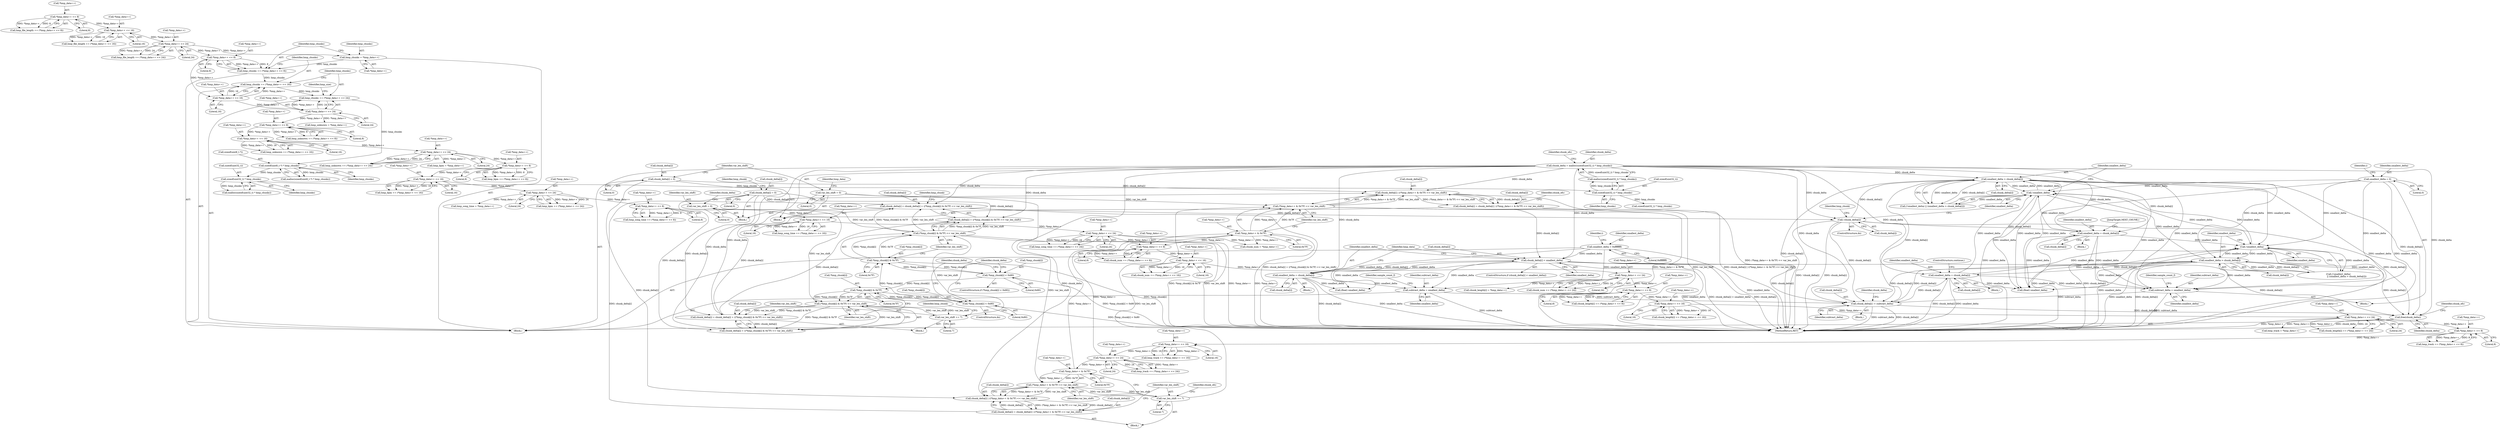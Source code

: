 digraph "0_wildmidi_660b513d99bced8783a4a5984ac2f742c74ebbdd_0@API" {
"1001215" [label="(Call,free(chunk_delta))"];
"1001103" [label="(Call,smallest_delta > chunk_delta[i])"];
"1001101" [label="(Call,!smallest_delta)"];
"1000850" [label="(Call,smallest_delta > chunk_delta[i])"];
"1000848" [label="(Call,!smallest_delta)"];
"1001109" [label="(Call,smallest_delta = chunk_delta[i])"];
"1000501" [label="(Call,chunk_delta = malloc(sizeof(uint32_t) * hmp_chunks))"];
"1000503" [label="(Call,malloc(sizeof(uint32_t) * hmp_chunks))"];
"1000504" [label="(Call,sizeof(uint32_t) * hmp_chunks)"];
"1000497" [label="(Call,sizeof(uint32_t) * hmp_chunks)"];
"1000490" [label="(Call,sizeof(uint8_t *) * hmp_chunks)"];
"1000327" [label="(Call,hmp_chunks += (*hmp_data++ << 24))"];
"1000329" [label="(Call,*hmp_data++ << 24)"];
"1000322" [label="(Call,*hmp_data++ << 16)"];
"1000315" [label="(Call,*hmp_data++ << 8)"];
"1000292" [label="(Call,*hmp_data++ << 24)"];
"1000285" [label="(Call,*hmp_data++ << 16)"];
"1000278" [label="(Call,*hmp_data++ << 8)"];
"1000320" [label="(Call,hmp_chunks += (*hmp_data++ << 16))"];
"1000313" [label="(Call,hmp_chunks += (*hmp_data++ << 8))"];
"1000308" [label="(Call,hmp_chunks = *hmp_data++)"];
"1001095" [label="(Call,!chunk_delta[i])"];
"1001075" [label="(Call,chunk_delta[i] = chunk_delta[i] + ((*hmp_chunk[i] & 0x7F) << var_len_shift))"];
"1001046" [label="(Call,chunk_delta[i] = chunk_delta[i] + ((*hmp_chunk[i] & 0x7F) << var_len_shift))"];
"1001031" [label="(Call,chunk_delta[i] = 0)"];
"1001054" [label="(Call,(*hmp_chunk[i] & 0x7F) << var_len_shift)"];
"1001055" [label="(Call,*hmp_chunk[i] & 0x7F)"];
"1001037" [label="(Call,*hmp_chunk[i] < 0x80)"];
"1001084" [label="(Call,*hmp_chunk[i] & 0x7F)"];
"1001069" [label="(Call,*hmp_chunk[i] < 0x80)"];
"1001062" [label="(Call,var_len_shift += 7)"];
"1001028" [label="(Call,var_len_shift = 0)"];
"1001083" [label="(Call,(*hmp_chunk[i] & 0x7F) << var_len_shift)"];
"1000813" [label="(Call,smallest_delta = 0)"];
"1000856" [label="(Call,smallest_delta = chunk_delta[i])"];
"1000836" [label="(Call,chunk_delta[i] -= subtract_delta)"];
"1000764" [label="(Call,subtract_delta = smallest_delta)"];
"1000731" [label="(Call,chunk_delta[i] < smallest_delta)"];
"1000711" [label="(Call,chunk_delta[i] = chunk_delta[i] | ((*hmp_data++ & 0x7F) << var_len_shift))"];
"1000715" [label="(Call,chunk_delta[i] | ((*hmp_data++ & 0x7F) << var_len_shift))"];
"1000685" [label="(Call,chunk_delta[i] = chunk_delta[i] | ((*hmp_data++ & 0x7F) << var_len_shift))"];
"1000689" [label="(Call,chunk_delta[i] | ((*hmp_data++ & 0x7F) << var_len_shift))"];
"1000669" [label="(Call,chunk_delta[i] = 0)"];
"1000693" [label="(Call,(*hmp_data++ & 0x7F) << var_len_shift)"];
"1000694" [label="(Call,*hmp_data++ & 0x7F)"];
"1000657" [label="(Call,*hmp_data++ << 24)"];
"1000650" [label="(Call,*hmp_data++ << 16)"];
"1000643" [label="(Call,*hmp_data++ << 8)"];
"1000607" [label="(Call,*hmp_data++ << 24)"];
"1000598" [label="(Call,*hmp_data++ << 16)"];
"1000589" [label="(Call,*hmp_data++ << 8)"];
"1000566" [label="(Call,*hmp_data++ << 24)"];
"1000559" [label="(Call,*hmp_data++ << 16)"];
"1000552" [label="(Call,*hmp_data++ << 8)"];
"1000449" [label="(Call,*hmp_data++ << 24)"];
"1000442" [label="(Call,*hmp_data++ << 16)"];
"1000435" [label="(Call,*hmp_data++ << 8)"];
"1000392" [label="(Call,*hmp_data++ << 24)"];
"1000385" [label="(Call,*hmp_data++ << 16)"];
"1000378" [label="(Call,*hmp_data++ << 8)"];
"1000358" [label="(Call,*hmp_data++ << 24)"];
"1000351" [label="(Call,*hmp_data++ << 16)"];
"1000344" [label="(Call,*hmp_data++ << 8)"];
"1000720" [label="(Call,*hmp_data++ & 0x7F)"];
"1000700" [label="(Call,var_len_shift += 7)"];
"1000674" [label="(Call,var_len_shift = 0)"];
"1000719" [label="(Call,(*hmp_data++ & 0x7F) << var_len_shift)"];
"1000737" [label="(Call,smallest_delta = chunk_delta[i])"];
"1000522" [label="(Call,smallest_delta = 0xffffffff)"];
"1001116" [label="(Call,subtract_delta = smallest_delta)"];
"1000643" [label="(Call,*hmp_data++ << 8)"];
"1001215" [label="(Call,free(chunk_delta))"];
"1001063" [label="(Identifier,var_len_shift)"];
"1000705" [label="(Identifier,chunk_ofs)"];
"1000764" [label="(Call,subtract_delta = smallest_delta)"];
"1000498" [label="(Call,sizeof(uint32_t))"];
"1000603" [label="(Call,chunk_length[i] += (*hmp_data++ << 24))"];
"1000585" [label="(Call,chunk_length[i] += (*hmp_data++ << 8))"];
"1000355" [label="(Literal,16)"];
"1001105" [label="(Call,chunk_delta[i])"];
"1000383" [label="(Call,hmp_bpm += (*hmp_data++ << 16))"];
"1000435" [label="(Call,*hmp_data++ << 8)"];
"1000321" [label="(Identifier,hmp_chunks)"];
"1001055" [label="(Call,*hmp_chunk[i] & 0x7F)"];
"1000500" [label="(Identifier,hmp_chunks)"];
"1000322" [label="(Call,*hmp_data++ << 16)"];
"1000314" [label="(Identifier,hmp_chunks)"];
"1001033" [label="(Identifier,chunk_delta)"];
"1000702" [label="(Literal,7)"];
"1000851" [label="(Identifier,smallest_delta)"];
"1000728" [label="(Identifier,chunk_ofs)"];
"1001062" [label="(Call,var_len_shift += 7)"];
"1001089" [label="(Literal,0x7F)"];
"1000636" [label="(Call,hmp_track = *hmp_data++)"];
"1000442" [label="(Call,*hmp_data++ << 16)"];
"1000489" [label="(Call,malloc(sizeof(uint8_t *) * hmp_chunks))"];
"1001037" [label="(Call,*hmp_chunk[i] < 0x80)"];
"1001040" [label="(Identifier,hmp_chunk)"];
"1000344" [label="(Call,*hmp_data++ << 8)"];
"1000348" [label="(Literal,8)"];
"1000283" [label="(Call,hmp_file_length += (*hmp_data++ << 16))"];
"1000491" [label="(Call,sizeof(uint8_t *))"];
"1000602" [label="(Literal,16)"];
"1000690" [label="(Call,chunk_delta[i])"];
"1000545" [label="(Call,chunk_num = *hmp_data++)"];
"1000433" [label="(Call,hmp_song_time += (*hmp_data++ << 8))"];
"1001096" [label="(Call,chunk_delta[i])"];
"1000524" [label="(Literal,0xffffffff)"];
"1001231" [label="(MethodReturn,RET)"];
"1000507" [label="(Identifier,hmp_chunks)"];
"1000278" [label="(Call,*hmp_data++ << 8)"];
"1000522" [label="(Call,smallest_delta = 0xffffffff)"];
"1000814" [label="(Identifier,smallest_delta)"];
"1000661" [label="(Literal,24)"];
"1001101" [label="(Call,!smallest_delta)"];
"1000849" [label="(Identifier,smallest_delta)"];
"1000289" [label="(Literal,16)"];
"1000641" [label="(Call,hmp_track += (*hmp_data++ << 8))"];
"1000567" [label="(Call,*hmp_data++)"];
"1001116" [label="(Call,subtract_delta = smallest_delta)"];
"1000771" [label="(Call,(float) smallest_delta)"];
"1001050" [label="(Call,chunk_delta[i] + ((*hmp_chunk[i] & 0x7F) << var_len_shift))"];
"1000768" [label="(Identifier,sample_count_f)"];
"1000337" [label="(Call,hmp_unknown = *hmp_data++)"];
"1000309" [label="(Identifier,hmp_chunks)"];
"1000730" [label="(ControlStructure,if (chunk_delta[i] < smallest_delta))"];
"1000356" [label="(Call,hmp_unknown += (*hmp_data++ << 24))"];
"1000333" [label="(Literal,24)"];
"1000743" [label="(Identifier,hmp_data)"];
"1000319" [label="(Literal,8)"];
"1000371" [label="(Call,hmp_bpm = *hmp_data++)"];
"1001095" [label="(Call,!chunk_delta[i])"];
"1000550" [label="(Call,chunk_num += (*hmp_data++ << 8))"];
"1000316" [label="(Call,*hmp_data++)"];
"1001076" [label="(Call,chunk_delta[i])"];
"1000292" [label="(Call,*hmp_data++ << 24)"];
"1000328" [label="(Identifier,hmp_chunks)"];
"1000837" [label="(Call,chunk_delta[i])"];
"1000323" [label="(Call,*hmp_data++)"];
"1000589" [label="(Call,*hmp_data++ << 8)"];
"1000505" [label="(Call,sizeof(uint32_t))"];
"1000310" [label="(Call,*hmp_data++)"];
"1000450" [label="(Call,*hmp_data++)"];
"1000329" [label="(Call,*hmp_data++ << 24)"];
"1001085" [label="(Call,*hmp_chunk[i])"];
"1000393" [label="(Call,*hmp_data++)"];
"1001056" [label="(Call,*hmp_chunk[i])"];
"1000446" [label="(Literal,16)"];
"1000501" [label="(Call,chunk_delta = malloc(sizeof(uint32_t) * hmp_chunks))"];
"1000676" [label="(Literal,0)"];
"1000560" [label="(Call,*hmp_data++)"];
"1001108" [label="(Block,)"];
"1001061" [label="(Identifier,var_len_shift)"];
"1000712" [label="(Call,chunk_delta[i])"];
"1000313" [label="(Call,hmp_chunks += (*hmp_data++ << 8))"];
"1000509" [label="(Identifier,chunk_ofs)"];
"1000766" [label="(Identifier,smallest_delta)"];
"1000335" [label="(Identifier,hmp_size)"];
"1000352" [label="(Call,*hmp_data++)"];
"1001077" [label="(Identifier,chunk_delta)"];
"1000732" [label="(Call,chunk_delta[i])"];
"1000440" [label="(Call,hmp_song_time += (*hmp_data++ << 16))"];
"1000737" [label="(Call,smallest_delta = chunk_delta[i])"];
"1000650" [label="(Call,*hmp_data++ << 16)"];
"1000358" [label="(Call,*hmp_data++ << 24)"];
"1000607" [label="(Call,*hmp_data++ << 24)"];
"1000818" [label="(Identifier,i)"];
"1001100" [label="(Call,(!smallest_delta) || (smallest_delta > chunk_delta[i]))"];
"1000490" [label="(Call,sizeof(uint8_t *) * hmp_chunks)"];
"1001032" [label="(Call,chunk_delta[i])"];
"1001048" [label="(Identifier,chunk_delta)"];
"1000644" [label="(Call,*hmp_data++)"];
"1000308" [label="(Call,hmp_chunks = *hmp_data++)"];
"1001046" [label="(Call,chunk_delta[i] = chunk_delta[i] + ((*hmp_chunk[i] & 0x7F) << var_len_shift))"];
"1000813" [label="(Call,smallest_delta = 0)"];
"1000590" [label="(Call,*hmp_data++)"];
"1000285" [label="(Call,*hmp_data++ << 16)"];
"1000836" [label="(Call,chunk_delta[i] -= subtract_delta)"];
"1001104" [label="(Identifier,smallest_delta)"];
"1000815" [label="(Literal,0)"];
"1001028" [label="(Call,var_len_shift = 0)"];
"1000724" [label="(Literal,0x7F)"];
"1001118" [label="(Identifier,smallest_delta)"];
"1001047" [label="(Call,chunk_delta[i])"];
"1000711" [label="(Call,chunk_delta[i] = chunk_delta[i] | ((*hmp_data++ & 0x7F) << var_len_shift))"];
"1000504" [label="(Call,sizeof(uint32_t) * hmp_chunks)"];
"1000611" [label="(Literal,24)"];
"1001102" [label="(Identifier,smallest_delta)"];
"1001036" [label="(ControlStructure,if (*hmp_chunk[i] < 0x80))"];
"1000376" [label="(Call,hmp_bpm += (*hmp_data++ << 8))"];
"1000106" [label="(Block,)"];
"1000392" [label="(Call,*hmp_data++ << 24)"];
"1000389" [label="(Literal,16)"];
"1000863" [label="(Block,)"];
"1001070" [label="(Call,*hmp_chunk[i])"];
"1000689" [label="(Call,chunk_delta[i] | ((*hmp_data++ & 0x7F) << var_len_shift))"];
"1000698" [label="(Literal,0x7F)"];
"1000345" [label="(Call,*hmp_data++)"];
"1000843" [label="(Identifier,chunk_delta)"];
"1001029" [label="(Identifier,var_len_shift)"];
"1000686" [label="(Call,chunk_delta[i])"];
"1000736" [label="(Block,)"];
"1000739" [label="(Call,chunk_delta[i])"];
"1000847" [label="(Call,(!smallest_delta)\n                        || (smallest_delta > chunk_delta[i]))"];
"1000658" [label="(Call,*hmp_data++)"];
"1000716" [label="(Call,chunk_delta[i])"];
"1000563" [label="(Literal,16)"];
"1000693" [label="(Call,(*hmp_data++ & 0x7F) << var_len_shift)"];
"1000493" [label="(Identifier,hmp_chunks)"];
"1000647" [label="(Literal,8)"];
"1000680" [label="(Identifier,hmp_data)"];
"1000856" [label="(Call,smallest_delta = chunk_delta[i])"];
"1000385" [label="(Call,*hmp_data++ << 16)"];
"1001079" [label="(Call,chunk_delta[i] + ((*hmp_chunk[i] & 0x7F) << var_len_shift))"];
"1001090" [label="(Identifier,var_len_shift)"];
"1001064" [label="(Literal,7)"];
"1000862" [label="(ControlStructure,do)"];
"1001031" [label="(Call,chunk_delta[i] = 0)"];
"1000657" [label="(Call,*hmp_data++ << 24)"];
"1000315" [label="(Call,*hmp_data++ << 8)"];
"1000731" [label="(Call,chunk_delta[i] < smallest_delta)"];
"1000330" [label="(Call,*hmp_data++)"];
"1000379" [label="(Call,*hmp_data++)"];
"1000566" [label="(Call,*hmp_data++ << 24)"];
"1000362" [label="(Literal,24)"];
"1000721" [label="(Call,*hmp_data++)"];
"1001038" [label="(Call,*hmp_chunk[i])"];
"1000326" [label="(Literal,16)"];
"1001123" [label="(Call,(float) smallest_delta)"];
"1001044" [label="(ControlStructure,do)"];
"1000719" [label="(Call,(*hmp_data++ & 0x7F) << var_len_shift)"];
"1000651" [label="(Call,*hmp_data++)"];
"1000453" [label="(Literal,24)"];
"1001218" [label="(Identifier,chunk_ofs)"];
"1001054" [label="(Call,(*hmp_chunk[i] & 0x7F) << var_len_shift)"];
"1001111" [label="(Call,chunk_delta[i])"];
"1000523" [label="(Identifier,smallest_delta)"];
"1000511" [label="(Call,sizeof(uint32_t) * hmp_chunks)"];
"1001103" [label="(Call,smallest_delta > chunk_delta[i])"];
"1000351" [label="(Call,*hmp_data++ << 16)"];
"1000556" [label="(Literal,8)"];
"1000695" [label="(Call,*hmp_data++)"];
"1000497" [label="(Call,sizeof(uint32_t) * hmp_chunks)"];
"1000725" [label="(Identifier,var_len_shift)"];
"1000382" [label="(Literal,8)"];
"1001042" [label="(Literal,0x80)"];
"1000608" [label="(Call,*hmp_data++)"];
"1000390" [label="(Call,hmp_bpm += (*hmp_data++ << 24))"];
"1000857" [label="(Identifier,smallest_delta)"];
"1000290" [label="(Call,hmp_file_length += (*hmp_data++ << 24))"];
"1000701" [label="(Identifier,var_len_shift)"];
"1000674" [label="(Call,var_len_shift = 0)"];
"1001114" [label="(JumpTarget,NEXT_CHUNK:)"];
"1001035" [label="(Literal,0)"];
"1000855" [label="(Block,)"];
"1000349" [label="(Call,hmp_unknown += (*hmp_data++ << 16))"];
"1001045" [label="(Block,)"];
"1000655" [label="(Call,hmp_track += (*hmp_data++ << 24))"];
"1000428" [label="(Call,hmp_song_time = *hmp_data++)"];
"1001083" [label="(Call,(*hmp_chunk[i] & 0x7F) << var_len_shift)"];
"1000276" [label="(Call,hmp_file_length += (*hmp_data++ << 8))"];
"1000850" [label="(Call,smallest_delta > chunk_delta[i])"];
"1000715" [label="(Call,chunk_delta[i] | ((*hmp_data++ & 0x7F) << var_len_shift))"];
"1000648" [label="(Call,hmp_track += (*hmp_data++ << 16))"];
"1000593" [label="(Literal,8)"];
"1000835" [label="(Block,)"];
"1000296" [label="(Literal,24)"];
"1000559" [label="(Call,*hmp_data++ << 16)"];
"1000436" [label="(Call,*hmp_data++)"];
"1000852" [label="(Call,chunk_delta[i])"];
"1000861" [label="(ControlStructure,continue;)"];
"1000685" [label="(Call,chunk_delta[i] = chunk_delta[i] | ((*hmp_data++ & 0x7F) << var_len_shift))"];
"1000598" [label="(Call,*hmp_data++ << 16)"];
"1000570" [label="(Literal,24)"];
"1000293" [label="(Call,*hmp_data++)"];
"1000327" [label="(Call,hmp_chunks += (*hmp_data++ << 24))"];
"1000553" [label="(Call,*hmp_data++)"];
"1000654" [label="(Literal,16)"];
"1000735" [label="(Identifier,smallest_delta)"];
"1000496" [label="(Call,malloc(sizeof(uint32_t) * hmp_chunks))"];
"1000527" [label="(Identifier,i)"];
"1000286" [label="(Call,*hmp_data++)"];
"1001067" [label="(Identifier,hmp_chunk)"];
"1001216" [label="(Identifier,chunk_delta)"];
"1000684" [label="(Block,)"];
"1000502" [label="(Identifier,chunk_delta)"];
"1000765" [label="(Identifier,subtract_delta)"];
"1000279" [label="(Call,*hmp_data++)"];
"1000564" [label="(Call,chunk_num += (*hmp_data++ << 24))"];
"1000386" [label="(Call,*hmp_data++)"];
"1001075" [label="(Call,chunk_delta[i] = chunk_delta[i] + ((*hmp_chunk[i] & 0x7F) << var_len_shift))"];
"1000447" [label="(Call,hmp_song_time += (*hmp_data++ << 24))"];
"1000342" [label="(Call,hmp_unknown += (*hmp_data++ << 8))"];
"1001030" [label="(Literal,0)"];
"1000557" [label="(Call,chunk_num += (*hmp_data++ << 16))"];
"1000594" [label="(Call,chunk_length[i] += (*hmp_data++ << 16))"];
"1000738" [label="(Identifier,smallest_delta)"];
"1001120" [label="(Identifier,sample_count_f)"];
"1000858" [label="(Call,chunk_delta[i])"];
"1000673" [label="(Literal,0)"];
"1000503" [label="(Call,malloc(sizeof(uint32_t) * hmp_chunks))"];
"1000599" [label="(Call,*hmp_data++)"];
"1001060" [label="(Literal,0x7F)"];
"1000670" [label="(Call,chunk_delta[i])"];
"1000840" [label="(Identifier,subtract_delta)"];
"1000848" [label="(Call,!smallest_delta)"];
"1000396" [label="(Literal,24)"];
"1001093" [label="(Identifier,hmp_chunk)"];
"1001074" [label="(Literal,0x80)"];
"1000449" [label="(Call,*hmp_data++ << 24)"];
"1001117" [label="(Identifier,subtract_delta)"];
"1000700" [label="(Call,var_len_shift += 7)"];
"1000552" [label="(Call,*hmp_data++ << 8)"];
"1000694" [label="(Call,*hmp_data++ & 0x7F)"];
"1000282" [label="(Literal,8)"];
"1001110" [label="(Identifier,smallest_delta)"];
"1000669" [label="(Call,chunk_delta[i] = 0)"];
"1000359" [label="(Call,*hmp_data++)"];
"1000439" [label="(Literal,8)"];
"1001109" [label="(Call,smallest_delta = chunk_delta[i])"];
"1000578" [label="(Call,chunk_length[i] = *hmp_data++)"];
"1000699" [label="(Identifier,var_len_shift)"];
"1000812" [label="(Block,)"];
"1000378" [label="(Call,*hmp_data++ << 8)"];
"1001069" [label="(Call,*hmp_chunk[i] < 0x80)"];
"1001084" [label="(Call,*hmp_chunk[i] & 0x7F)"];
"1000320" [label="(Call,hmp_chunks += (*hmp_data++ << 16))"];
"1000534" [label="(Block,)"];
"1000675" [label="(Identifier,var_len_shift)"];
"1000870" [label="(Identifier,hmp_chunk)"];
"1000443" [label="(Call,*hmp_data++)"];
"1000720" [label="(Call,*hmp_data++ & 0x7F)"];
"1001215" -> "1000106"  [label="AST: "];
"1001215" -> "1001216"  [label="CFG: "];
"1001216" -> "1001215"  [label="AST: "];
"1001218" -> "1001215"  [label="CFG: "];
"1001215" -> "1001231"  [label="DDG: chunk_delta"];
"1001103" -> "1001215"  [label="DDG: chunk_delta[i]"];
"1000850" -> "1001215"  [label="DDG: chunk_delta[i]"];
"1000501" -> "1001215"  [label="DDG: chunk_delta"];
"1000731" -> "1001215"  [label="DDG: chunk_delta[i]"];
"1000836" -> "1001215"  [label="DDG: chunk_delta[i]"];
"1001095" -> "1001215"  [label="DDG: chunk_delta[i]"];
"1001103" -> "1001100"  [label="AST: "];
"1001103" -> "1001105"  [label="CFG: "];
"1001104" -> "1001103"  [label="AST: "];
"1001105" -> "1001103"  [label="AST: "];
"1001100" -> "1001103"  [label="CFG: "];
"1001103" -> "1001231"  [label="DDG: chunk_delta[i]"];
"1001103" -> "1001231"  [label="DDG: smallest_delta"];
"1001103" -> "1000836"  [label="DDG: chunk_delta[i]"];
"1001103" -> "1000848"  [label="DDG: smallest_delta"];
"1001103" -> "1001101"  [label="DDG: smallest_delta"];
"1001103" -> "1001100"  [label="DDG: smallest_delta"];
"1001103" -> "1001100"  [label="DDG: chunk_delta[i]"];
"1001101" -> "1001103"  [label="DDG: smallest_delta"];
"1000501" -> "1001103"  [label="DDG: chunk_delta"];
"1001095" -> "1001103"  [label="DDG: chunk_delta[i]"];
"1001103" -> "1001109"  [label="DDG: chunk_delta[i]"];
"1001103" -> "1001116"  [label="DDG: smallest_delta"];
"1001103" -> "1001123"  [label="DDG: smallest_delta"];
"1001101" -> "1001100"  [label="AST: "];
"1001101" -> "1001102"  [label="CFG: "];
"1001102" -> "1001101"  [label="AST: "];
"1001104" -> "1001101"  [label="CFG: "];
"1001100" -> "1001101"  [label="CFG: "];
"1001101" -> "1001231"  [label="DDG: smallest_delta"];
"1001101" -> "1000848"  [label="DDG: smallest_delta"];
"1001101" -> "1001100"  [label="DDG: smallest_delta"];
"1000850" -> "1001101"  [label="DDG: smallest_delta"];
"1001109" -> "1001101"  [label="DDG: smallest_delta"];
"1000813" -> "1001101"  [label="DDG: smallest_delta"];
"1000856" -> "1001101"  [label="DDG: smallest_delta"];
"1000848" -> "1001101"  [label="DDG: smallest_delta"];
"1001101" -> "1001116"  [label="DDG: smallest_delta"];
"1001101" -> "1001123"  [label="DDG: smallest_delta"];
"1000850" -> "1000847"  [label="AST: "];
"1000850" -> "1000852"  [label="CFG: "];
"1000851" -> "1000850"  [label="AST: "];
"1000852" -> "1000850"  [label="AST: "];
"1000847" -> "1000850"  [label="CFG: "];
"1000850" -> "1001231"  [label="DDG: smallest_delta"];
"1000850" -> "1001231"  [label="DDG: chunk_delta[i]"];
"1000850" -> "1000836"  [label="DDG: chunk_delta[i]"];
"1000850" -> "1000848"  [label="DDG: smallest_delta"];
"1000850" -> "1000847"  [label="DDG: smallest_delta"];
"1000850" -> "1000847"  [label="DDG: chunk_delta[i]"];
"1000848" -> "1000850"  [label="DDG: smallest_delta"];
"1000501" -> "1000850"  [label="DDG: chunk_delta"];
"1000836" -> "1000850"  [label="DDG: chunk_delta[i]"];
"1000850" -> "1000856"  [label="DDG: chunk_delta[i]"];
"1000850" -> "1001116"  [label="DDG: smallest_delta"];
"1000850" -> "1001123"  [label="DDG: smallest_delta"];
"1000848" -> "1000847"  [label="AST: "];
"1000848" -> "1000849"  [label="CFG: "];
"1000849" -> "1000848"  [label="AST: "];
"1000851" -> "1000848"  [label="CFG: "];
"1000847" -> "1000848"  [label="CFG: "];
"1000848" -> "1001231"  [label="DDG: smallest_delta"];
"1000848" -> "1000847"  [label="DDG: smallest_delta"];
"1001109" -> "1000848"  [label="DDG: smallest_delta"];
"1000813" -> "1000848"  [label="DDG: smallest_delta"];
"1000856" -> "1000848"  [label="DDG: smallest_delta"];
"1000848" -> "1001116"  [label="DDG: smallest_delta"];
"1000848" -> "1001123"  [label="DDG: smallest_delta"];
"1001109" -> "1001108"  [label="AST: "];
"1001109" -> "1001111"  [label="CFG: "];
"1001110" -> "1001109"  [label="AST: "];
"1001111" -> "1001109"  [label="AST: "];
"1001114" -> "1001109"  [label="CFG: "];
"1001109" -> "1001231"  [label="DDG: smallest_delta"];
"1001109" -> "1001231"  [label="DDG: chunk_delta[i]"];
"1000501" -> "1001109"  [label="DDG: chunk_delta"];
"1001095" -> "1001109"  [label="DDG: chunk_delta[i]"];
"1001109" -> "1001116"  [label="DDG: smallest_delta"];
"1001109" -> "1001123"  [label="DDG: smallest_delta"];
"1000501" -> "1000106"  [label="AST: "];
"1000501" -> "1000503"  [label="CFG: "];
"1000502" -> "1000501"  [label="AST: "];
"1000503" -> "1000501"  [label="AST: "];
"1000509" -> "1000501"  [label="CFG: "];
"1000503" -> "1000501"  [label="DDG: sizeof(uint32_t) * hmp_chunks"];
"1000501" -> "1000689"  [label="DDG: chunk_delta"];
"1000501" -> "1000715"  [label="DDG: chunk_delta"];
"1000501" -> "1000731"  [label="DDG: chunk_delta"];
"1000501" -> "1000737"  [label="DDG: chunk_delta"];
"1000501" -> "1000836"  [label="DDG: chunk_delta"];
"1000501" -> "1000856"  [label="DDG: chunk_delta"];
"1000501" -> "1001046"  [label="DDG: chunk_delta"];
"1000501" -> "1001050"  [label="DDG: chunk_delta"];
"1000501" -> "1001075"  [label="DDG: chunk_delta"];
"1000501" -> "1001079"  [label="DDG: chunk_delta"];
"1000501" -> "1001095"  [label="DDG: chunk_delta"];
"1000503" -> "1000504"  [label="CFG: "];
"1000504" -> "1000503"  [label="AST: "];
"1000504" -> "1000503"  [label="DDG: hmp_chunks"];
"1000504" -> "1000507"  [label="CFG: "];
"1000505" -> "1000504"  [label="AST: "];
"1000507" -> "1000504"  [label="AST: "];
"1000497" -> "1000504"  [label="DDG: hmp_chunks"];
"1000504" -> "1000511"  [label="DDG: hmp_chunks"];
"1000497" -> "1000496"  [label="AST: "];
"1000497" -> "1000500"  [label="CFG: "];
"1000498" -> "1000497"  [label="AST: "];
"1000500" -> "1000497"  [label="AST: "];
"1000496" -> "1000497"  [label="CFG: "];
"1000497" -> "1000496"  [label="DDG: hmp_chunks"];
"1000490" -> "1000497"  [label="DDG: hmp_chunks"];
"1000490" -> "1000489"  [label="AST: "];
"1000490" -> "1000493"  [label="CFG: "];
"1000491" -> "1000490"  [label="AST: "];
"1000493" -> "1000490"  [label="AST: "];
"1000489" -> "1000490"  [label="CFG: "];
"1000490" -> "1000489"  [label="DDG: hmp_chunks"];
"1000327" -> "1000490"  [label="DDG: hmp_chunks"];
"1000327" -> "1000106"  [label="AST: "];
"1000327" -> "1000329"  [label="CFG: "];
"1000328" -> "1000327"  [label="AST: "];
"1000329" -> "1000327"  [label="AST: "];
"1000335" -> "1000327"  [label="CFG: "];
"1000329" -> "1000327"  [label="DDG: *hmp_data++"];
"1000329" -> "1000327"  [label="DDG: 24"];
"1000320" -> "1000327"  [label="DDG: hmp_chunks"];
"1000329" -> "1000333"  [label="CFG: "];
"1000330" -> "1000329"  [label="AST: "];
"1000333" -> "1000329"  [label="AST: "];
"1000322" -> "1000329"  [label="DDG: *hmp_data++"];
"1000329" -> "1000337"  [label="DDG: *hmp_data++"];
"1000329" -> "1000344"  [label="DDG: *hmp_data++"];
"1000322" -> "1000320"  [label="AST: "];
"1000322" -> "1000326"  [label="CFG: "];
"1000323" -> "1000322"  [label="AST: "];
"1000326" -> "1000322"  [label="AST: "];
"1000320" -> "1000322"  [label="CFG: "];
"1000322" -> "1000320"  [label="DDG: *hmp_data++"];
"1000322" -> "1000320"  [label="DDG: 16"];
"1000315" -> "1000322"  [label="DDG: *hmp_data++"];
"1000315" -> "1000313"  [label="AST: "];
"1000315" -> "1000319"  [label="CFG: "];
"1000316" -> "1000315"  [label="AST: "];
"1000319" -> "1000315"  [label="AST: "];
"1000313" -> "1000315"  [label="CFG: "];
"1000315" -> "1000313"  [label="DDG: *hmp_data++"];
"1000315" -> "1000313"  [label="DDG: 8"];
"1000292" -> "1000315"  [label="DDG: *hmp_data++"];
"1000292" -> "1000290"  [label="AST: "];
"1000292" -> "1000296"  [label="CFG: "];
"1000293" -> "1000292"  [label="AST: "];
"1000296" -> "1000292"  [label="AST: "];
"1000290" -> "1000292"  [label="CFG: "];
"1000292" -> "1000290"  [label="DDG: *hmp_data++"];
"1000292" -> "1000290"  [label="DDG: 24"];
"1000285" -> "1000292"  [label="DDG: *hmp_data++"];
"1000292" -> "1000308"  [label="DDG: *hmp_data++"];
"1000285" -> "1000283"  [label="AST: "];
"1000285" -> "1000289"  [label="CFG: "];
"1000286" -> "1000285"  [label="AST: "];
"1000289" -> "1000285"  [label="AST: "];
"1000283" -> "1000285"  [label="CFG: "];
"1000285" -> "1000283"  [label="DDG: *hmp_data++"];
"1000285" -> "1000283"  [label="DDG: 16"];
"1000278" -> "1000285"  [label="DDG: *hmp_data++"];
"1000278" -> "1000276"  [label="AST: "];
"1000278" -> "1000282"  [label="CFG: "];
"1000279" -> "1000278"  [label="AST: "];
"1000282" -> "1000278"  [label="AST: "];
"1000276" -> "1000278"  [label="CFG: "];
"1000278" -> "1000276"  [label="DDG: *hmp_data++"];
"1000278" -> "1000276"  [label="DDG: 8"];
"1000320" -> "1000106"  [label="AST: "];
"1000321" -> "1000320"  [label="AST: "];
"1000328" -> "1000320"  [label="CFG: "];
"1000313" -> "1000320"  [label="DDG: hmp_chunks"];
"1000313" -> "1000106"  [label="AST: "];
"1000314" -> "1000313"  [label="AST: "];
"1000321" -> "1000313"  [label="CFG: "];
"1000308" -> "1000313"  [label="DDG: hmp_chunks"];
"1000308" -> "1000106"  [label="AST: "];
"1000308" -> "1000310"  [label="CFG: "];
"1000309" -> "1000308"  [label="AST: "];
"1000310" -> "1000308"  [label="AST: "];
"1000314" -> "1000308"  [label="CFG: "];
"1001095" -> "1000862"  [label="AST: "];
"1001095" -> "1001096"  [label="CFG: "];
"1001096" -> "1001095"  [label="AST: "];
"1000870" -> "1001095"  [label="CFG: "];
"1001102" -> "1001095"  [label="CFG: "];
"1001095" -> "1001231"  [label="DDG: chunk_delta[i]"];
"1001095" -> "1001231"  [label="DDG: !chunk_delta[i]"];
"1001095" -> "1000836"  [label="DDG: chunk_delta[i]"];
"1001075" -> "1001095"  [label="DDG: chunk_delta[i]"];
"1001075" -> "1000863"  [label="AST: "];
"1001075" -> "1001079"  [label="CFG: "];
"1001076" -> "1001075"  [label="AST: "];
"1001079" -> "1001075"  [label="AST: "];
"1001093" -> "1001075"  [label="CFG: "];
"1001075" -> "1001231"  [label="DDG: chunk_delta[i] + ((*hmp_chunk[i] & 0x7F) << var_len_shift)"];
"1001046" -> "1001075"  [label="DDG: chunk_delta[i]"];
"1001031" -> "1001075"  [label="DDG: chunk_delta[i]"];
"1001083" -> "1001075"  [label="DDG: *hmp_chunk[i] & 0x7F"];
"1001083" -> "1001075"  [label="DDG: var_len_shift"];
"1001046" -> "1001045"  [label="AST: "];
"1001046" -> "1001050"  [label="CFG: "];
"1001047" -> "1001046"  [label="AST: "];
"1001050" -> "1001046"  [label="AST: "];
"1001063" -> "1001046"  [label="CFG: "];
"1001031" -> "1001046"  [label="DDG: chunk_delta[i]"];
"1001054" -> "1001046"  [label="DDG: *hmp_chunk[i] & 0x7F"];
"1001054" -> "1001046"  [label="DDG: var_len_shift"];
"1001046" -> "1001050"  [label="DDG: chunk_delta[i]"];
"1001046" -> "1001079"  [label="DDG: chunk_delta[i]"];
"1001031" -> "1000863"  [label="AST: "];
"1001031" -> "1001035"  [label="CFG: "];
"1001032" -> "1001031"  [label="AST: "];
"1001035" -> "1001031"  [label="AST: "];
"1001040" -> "1001031"  [label="CFG: "];
"1001031" -> "1001050"  [label="DDG: chunk_delta[i]"];
"1001031" -> "1001079"  [label="DDG: chunk_delta[i]"];
"1001054" -> "1001050"  [label="AST: "];
"1001054" -> "1001061"  [label="CFG: "];
"1001055" -> "1001054"  [label="AST: "];
"1001061" -> "1001054"  [label="AST: "];
"1001050" -> "1001054"  [label="CFG: "];
"1001054" -> "1001050"  [label="DDG: *hmp_chunk[i] & 0x7F"];
"1001054" -> "1001050"  [label="DDG: var_len_shift"];
"1001055" -> "1001054"  [label="DDG: *hmp_chunk[i]"];
"1001055" -> "1001054"  [label="DDG: 0x7F"];
"1001062" -> "1001054"  [label="DDG: var_len_shift"];
"1001028" -> "1001054"  [label="DDG: var_len_shift"];
"1001054" -> "1001062"  [label="DDG: var_len_shift"];
"1001055" -> "1001060"  [label="CFG: "];
"1001056" -> "1001055"  [label="AST: "];
"1001060" -> "1001055"  [label="AST: "];
"1001061" -> "1001055"  [label="CFG: "];
"1001037" -> "1001055"  [label="DDG: *hmp_chunk[i]"];
"1001069" -> "1001055"  [label="DDG: *hmp_chunk[i]"];
"1001055" -> "1001069"  [label="DDG: *hmp_chunk[i]"];
"1001037" -> "1001036"  [label="AST: "];
"1001037" -> "1001042"  [label="CFG: "];
"1001038" -> "1001037"  [label="AST: "];
"1001042" -> "1001037"  [label="AST: "];
"1001048" -> "1001037"  [label="CFG: "];
"1001077" -> "1001037"  [label="CFG: "];
"1001037" -> "1001231"  [label="DDG: *hmp_chunk[i] < 0x80"];
"1001084" -> "1001037"  [label="DDG: *hmp_chunk[i]"];
"1001037" -> "1001084"  [label="DDG: *hmp_chunk[i]"];
"1001084" -> "1001083"  [label="AST: "];
"1001084" -> "1001089"  [label="CFG: "];
"1001085" -> "1001084"  [label="AST: "];
"1001089" -> "1001084"  [label="AST: "];
"1001090" -> "1001084"  [label="CFG: "];
"1001084" -> "1001231"  [label="DDG: *hmp_chunk[i]"];
"1001084" -> "1001083"  [label="DDG: *hmp_chunk[i]"];
"1001084" -> "1001083"  [label="DDG: 0x7F"];
"1001069" -> "1001084"  [label="DDG: *hmp_chunk[i]"];
"1001069" -> "1001044"  [label="AST: "];
"1001069" -> "1001074"  [label="CFG: "];
"1001070" -> "1001069"  [label="AST: "];
"1001074" -> "1001069"  [label="AST: "];
"1001048" -> "1001069"  [label="CFG: "];
"1001077" -> "1001069"  [label="CFG: "];
"1001069" -> "1001231"  [label="DDG: *hmp_chunk[i] < 0x80"];
"1001062" -> "1001045"  [label="AST: "];
"1001062" -> "1001064"  [label="CFG: "];
"1001063" -> "1001062"  [label="AST: "];
"1001064" -> "1001062"  [label="AST: "];
"1001067" -> "1001062"  [label="CFG: "];
"1001062" -> "1001083"  [label="DDG: var_len_shift"];
"1001028" -> "1000863"  [label="AST: "];
"1001028" -> "1001030"  [label="CFG: "];
"1001029" -> "1001028"  [label="AST: "];
"1001030" -> "1001028"  [label="AST: "];
"1001033" -> "1001028"  [label="CFG: "];
"1001028" -> "1001083"  [label="DDG: var_len_shift"];
"1001083" -> "1001079"  [label="AST: "];
"1001083" -> "1001090"  [label="CFG: "];
"1001090" -> "1001083"  [label="AST: "];
"1001079" -> "1001083"  [label="CFG: "];
"1001083" -> "1001231"  [label="DDG: *hmp_chunk[i] & 0x7F"];
"1001083" -> "1001231"  [label="DDG: var_len_shift"];
"1001083" -> "1001079"  [label="DDG: *hmp_chunk[i] & 0x7F"];
"1001083" -> "1001079"  [label="DDG: var_len_shift"];
"1000813" -> "1000812"  [label="AST: "];
"1000813" -> "1000815"  [label="CFG: "];
"1000814" -> "1000813"  [label="AST: "];
"1000815" -> "1000813"  [label="AST: "];
"1000818" -> "1000813"  [label="CFG: "];
"1000813" -> "1001231"  [label="DDG: smallest_delta"];
"1000813" -> "1001116"  [label="DDG: smallest_delta"];
"1000813" -> "1001123"  [label="DDG: smallest_delta"];
"1000856" -> "1000855"  [label="AST: "];
"1000856" -> "1000858"  [label="CFG: "];
"1000857" -> "1000856"  [label="AST: "];
"1000858" -> "1000856"  [label="AST: "];
"1000861" -> "1000856"  [label="CFG: "];
"1000856" -> "1001231"  [label="DDG: chunk_delta[i]"];
"1000856" -> "1001231"  [label="DDG: smallest_delta"];
"1000836" -> "1000856"  [label="DDG: chunk_delta[i]"];
"1000856" -> "1001116"  [label="DDG: smallest_delta"];
"1000856" -> "1001123"  [label="DDG: smallest_delta"];
"1000836" -> "1000835"  [label="AST: "];
"1000836" -> "1000840"  [label="CFG: "];
"1000837" -> "1000836"  [label="AST: "];
"1000840" -> "1000836"  [label="AST: "];
"1000843" -> "1000836"  [label="CFG: "];
"1000836" -> "1001231"  [label="DDG: subtract_delta"];
"1000836" -> "1001231"  [label="DDG: chunk_delta[i]"];
"1000764" -> "1000836"  [label="DDG: subtract_delta"];
"1001116" -> "1000836"  [label="DDG: subtract_delta"];
"1000731" -> "1000836"  [label="DDG: chunk_delta[i]"];
"1000764" -> "1000106"  [label="AST: "];
"1000764" -> "1000766"  [label="CFG: "];
"1000765" -> "1000764"  [label="AST: "];
"1000766" -> "1000764"  [label="AST: "];
"1000768" -> "1000764"  [label="CFG: "];
"1000764" -> "1001231"  [label="DDG: subtract_delta"];
"1000731" -> "1000764"  [label="DDG: smallest_delta"];
"1000737" -> "1000764"  [label="DDG: smallest_delta"];
"1000522" -> "1000764"  [label="DDG: smallest_delta"];
"1000731" -> "1000730"  [label="AST: "];
"1000731" -> "1000735"  [label="CFG: "];
"1000732" -> "1000731"  [label="AST: "];
"1000735" -> "1000731"  [label="AST: "];
"1000738" -> "1000731"  [label="CFG: "];
"1000743" -> "1000731"  [label="CFG: "];
"1000731" -> "1001231"  [label="DDG: smallest_delta"];
"1000731" -> "1001231"  [label="DDG: chunk_delta[i] < smallest_delta"];
"1000731" -> "1001231"  [label="DDG: chunk_delta[i]"];
"1000711" -> "1000731"  [label="DDG: chunk_delta[i]"];
"1000737" -> "1000731"  [label="DDG: smallest_delta"];
"1000522" -> "1000731"  [label="DDG: smallest_delta"];
"1000731" -> "1000737"  [label="DDG: chunk_delta[i]"];
"1000731" -> "1000771"  [label="DDG: smallest_delta"];
"1000711" -> "1000534"  [label="AST: "];
"1000711" -> "1000715"  [label="CFG: "];
"1000712" -> "1000711"  [label="AST: "];
"1000715" -> "1000711"  [label="AST: "];
"1000728" -> "1000711"  [label="CFG: "];
"1000711" -> "1001231"  [label="DDG: chunk_delta[i] | ((*hmp_data++ & 0x7F) << var_len_shift)"];
"1000715" -> "1000711"  [label="DDG: chunk_delta[i]"];
"1000715" -> "1000711"  [label="DDG: (*hmp_data++ & 0x7F) << var_len_shift"];
"1000715" -> "1000719"  [label="CFG: "];
"1000716" -> "1000715"  [label="AST: "];
"1000719" -> "1000715"  [label="AST: "];
"1000715" -> "1001231"  [label="DDG: (*hmp_data++ & 0x7F) << var_len_shift"];
"1000685" -> "1000715"  [label="DDG: chunk_delta[i]"];
"1000669" -> "1000715"  [label="DDG: chunk_delta[i]"];
"1000719" -> "1000715"  [label="DDG: *hmp_data++ & 0x7F"];
"1000719" -> "1000715"  [label="DDG: var_len_shift"];
"1000685" -> "1000684"  [label="AST: "];
"1000685" -> "1000689"  [label="CFG: "];
"1000686" -> "1000685"  [label="AST: "];
"1000689" -> "1000685"  [label="AST: "];
"1000701" -> "1000685"  [label="CFG: "];
"1000689" -> "1000685"  [label="DDG: chunk_delta[i]"];
"1000689" -> "1000685"  [label="DDG: (*hmp_data++ & 0x7F) << var_len_shift"];
"1000685" -> "1000689"  [label="DDG: chunk_delta[i]"];
"1000689" -> "1000693"  [label="CFG: "];
"1000690" -> "1000689"  [label="AST: "];
"1000693" -> "1000689"  [label="AST: "];
"1000669" -> "1000689"  [label="DDG: chunk_delta[i]"];
"1000693" -> "1000689"  [label="DDG: *hmp_data++ & 0x7F"];
"1000693" -> "1000689"  [label="DDG: var_len_shift"];
"1000669" -> "1000534"  [label="AST: "];
"1000669" -> "1000673"  [label="CFG: "];
"1000670" -> "1000669"  [label="AST: "];
"1000673" -> "1000669"  [label="AST: "];
"1000675" -> "1000669"  [label="CFG: "];
"1000693" -> "1000699"  [label="CFG: "];
"1000694" -> "1000693"  [label="AST: "];
"1000699" -> "1000693"  [label="AST: "];
"1000694" -> "1000693"  [label="DDG: *hmp_data++"];
"1000694" -> "1000693"  [label="DDG: 0x7F"];
"1000700" -> "1000693"  [label="DDG: var_len_shift"];
"1000674" -> "1000693"  [label="DDG: var_len_shift"];
"1000693" -> "1000700"  [label="DDG: var_len_shift"];
"1000694" -> "1000698"  [label="CFG: "];
"1000695" -> "1000694"  [label="AST: "];
"1000698" -> "1000694"  [label="AST: "];
"1000699" -> "1000694"  [label="CFG: "];
"1000657" -> "1000694"  [label="DDG: *hmp_data++"];
"1000694" -> "1000720"  [label="DDG: *hmp_data++"];
"1000657" -> "1000655"  [label="AST: "];
"1000657" -> "1000661"  [label="CFG: "];
"1000658" -> "1000657"  [label="AST: "];
"1000661" -> "1000657"  [label="AST: "];
"1000655" -> "1000657"  [label="CFG: "];
"1000657" -> "1000655"  [label="DDG: *hmp_data++"];
"1000657" -> "1000655"  [label="DDG: 24"];
"1000650" -> "1000657"  [label="DDG: *hmp_data++"];
"1000657" -> "1000720"  [label="DDG: *hmp_data++"];
"1000650" -> "1000648"  [label="AST: "];
"1000650" -> "1000654"  [label="CFG: "];
"1000651" -> "1000650"  [label="AST: "];
"1000654" -> "1000650"  [label="AST: "];
"1000648" -> "1000650"  [label="CFG: "];
"1000650" -> "1000648"  [label="DDG: *hmp_data++"];
"1000650" -> "1000648"  [label="DDG: 16"];
"1000643" -> "1000650"  [label="DDG: *hmp_data++"];
"1000643" -> "1000641"  [label="AST: "];
"1000643" -> "1000647"  [label="CFG: "];
"1000644" -> "1000643"  [label="AST: "];
"1000647" -> "1000643"  [label="AST: "];
"1000641" -> "1000643"  [label="CFG: "];
"1000643" -> "1000641"  [label="DDG: *hmp_data++"];
"1000643" -> "1000641"  [label="DDG: 8"];
"1000607" -> "1000643"  [label="DDG: *hmp_data++"];
"1000607" -> "1000603"  [label="AST: "];
"1000607" -> "1000611"  [label="CFG: "];
"1000608" -> "1000607"  [label="AST: "];
"1000611" -> "1000607"  [label="AST: "];
"1000603" -> "1000607"  [label="CFG: "];
"1000607" -> "1001231"  [label="DDG: *hmp_data++"];
"1000607" -> "1000603"  [label="DDG: *hmp_data++"];
"1000607" -> "1000603"  [label="DDG: 24"];
"1000598" -> "1000607"  [label="DDG: *hmp_data++"];
"1000607" -> "1000636"  [label="DDG: *hmp_data++"];
"1000598" -> "1000594"  [label="AST: "];
"1000598" -> "1000602"  [label="CFG: "];
"1000599" -> "1000598"  [label="AST: "];
"1000602" -> "1000598"  [label="AST: "];
"1000594" -> "1000598"  [label="CFG: "];
"1000598" -> "1000594"  [label="DDG: *hmp_data++"];
"1000598" -> "1000594"  [label="DDG: 16"];
"1000589" -> "1000598"  [label="DDG: *hmp_data++"];
"1000589" -> "1000585"  [label="AST: "];
"1000589" -> "1000593"  [label="CFG: "];
"1000590" -> "1000589"  [label="AST: "];
"1000593" -> "1000589"  [label="AST: "];
"1000585" -> "1000589"  [label="CFG: "];
"1000589" -> "1000585"  [label="DDG: *hmp_data++"];
"1000589" -> "1000585"  [label="DDG: 8"];
"1000566" -> "1000589"  [label="DDG: *hmp_data++"];
"1000566" -> "1000564"  [label="AST: "];
"1000566" -> "1000570"  [label="CFG: "];
"1000567" -> "1000566"  [label="AST: "];
"1000570" -> "1000566"  [label="AST: "];
"1000564" -> "1000566"  [label="CFG: "];
"1000566" -> "1000564"  [label="DDG: *hmp_data++"];
"1000566" -> "1000564"  [label="DDG: 24"];
"1000559" -> "1000566"  [label="DDG: *hmp_data++"];
"1000566" -> "1000578"  [label="DDG: *hmp_data++"];
"1000559" -> "1000557"  [label="AST: "];
"1000559" -> "1000563"  [label="CFG: "];
"1000560" -> "1000559"  [label="AST: "];
"1000563" -> "1000559"  [label="AST: "];
"1000557" -> "1000559"  [label="CFG: "];
"1000559" -> "1000557"  [label="DDG: *hmp_data++"];
"1000559" -> "1000557"  [label="DDG: 16"];
"1000552" -> "1000559"  [label="DDG: *hmp_data++"];
"1000552" -> "1000550"  [label="AST: "];
"1000552" -> "1000556"  [label="CFG: "];
"1000553" -> "1000552"  [label="AST: "];
"1000556" -> "1000552"  [label="AST: "];
"1000550" -> "1000552"  [label="CFG: "];
"1000552" -> "1000550"  [label="DDG: *hmp_data++"];
"1000552" -> "1000550"  [label="DDG: 8"];
"1000449" -> "1000552"  [label="DDG: *hmp_data++"];
"1000720" -> "1000552"  [label="DDG: *hmp_data++"];
"1000449" -> "1000447"  [label="AST: "];
"1000449" -> "1000453"  [label="CFG: "];
"1000450" -> "1000449"  [label="AST: "];
"1000453" -> "1000449"  [label="AST: "];
"1000447" -> "1000449"  [label="CFG: "];
"1000449" -> "1001231"  [label="DDG: *hmp_data++"];
"1000449" -> "1000447"  [label="DDG: *hmp_data++"];
"1000449" -> "1000447"  [label="DDG: 24"];
"1000442" -> "1000449"  [label="DDG: *hmp_data++"];
"1000449" -> "1000545"  [label="DDG: *hmp_data++"];
"1000442" -> "1000440"  [label="AST: "];
"1000442" -> "1000446"  [label="CFG: "];
"1000443" -> "1000442"  [label="AST: "];
"1000446" -> "1000442"  [label="AST: "];
"1000440" -> "1000442"  [label="CFG: "];
"1000442" -> "1000440"  [label="DDG: *hmp_data++"];
"1000442" -> "1000440"  [label="DDG: 16"];
"1000435" -> "1000442"  [label="DDG: *hmp_data++"];
"1000435" -> "1000433"  [label="AST: "];
"1000435" -> "1000439"  [label="CFG: "];
"1000436" -> "1000435"  [label="AST: "];
"1000439" -> "1000435"  [label="AST: "];
"1000433" -> "1000435"  [label="CFG: "];
"1000435" -> "1000433"  [label="DDG: *hmp_data++"];
"1000435" -> "1000433"  [label="DDG: 8"];
"1000392" -> "1000435"  [label="DDG: *hmp_data++"];
"1000392" -> "1000390"  [label="AST: "];
"1000392" -> "1000396"  [label="CFG: "];
"1000393" -> "1000392"  [label="AST: "];
"1000396" -> "1000392"  [label="AST: "];
"1000390" -> "1000392"  [label="CFG: "];
"1000392" -> "1000390"  [label="DDG: *hmp_data++"];
"1000392" -> "1000390"  [label="DDG: 24"];
"1000385" -> "1000392"  [label="DDG: *hmp_data++"];
"1000392" -> "1000428"  [label="DDG: *hmp_data++"];
"1000385" -> "1000383"  [label="AST: "];
"1000385" -> "1000389"  [label="CFG: "];
"1000386" -> "1000385"  [label="AST: "];
"1000389" -> "1000385"  [label="AST: "];
"1000383" -> "1000385"  [label="CFG: "];
"1000385" -> "1000383"  [label="DDG: *hmp_data++"];
"1000385" -> "1000383"  [label="DDG: 16"];
"1000378" -> "1000385"  [label="DDG: *hmp_data++"];
"1000378" -> "1000376"  [label="AST: "];
"1000378" -> "1000382"  [label="CFG: "];
"1000379" -> "1000378"  [label="AST: "];
"1000382" -> "1000378"  [label="AST: "];
"1000376" -> "1000378"  [label="CFG: "];
"1000378" -> "1000376"  [label="DDG: *hmp_data++"];
"1000378" -> "1000376"  [label="DDG: 8"];
"1000358" -> "1000378"  [label="DDG: *hmp_data++"];
"1000358" -> "1000356"  [label="AST: "];
"1000358" -> "1000362"  [label="CFG: "];
"1000359" -> "1000358"  [label="AST: "];
"1000362" -> "1000358"  [label="AST: "];
"1000356" -> "1000358"  [label="CFG: "];
"1000358" -> "1000356"  [label="DDG: *hmp_data++"];
"1000358" -> "1000356"  [label="DDG: 24"];
"1000351" -> "1000358"  [label="DDG: *hmp_data++"];
"1000358" -> "1000371"  [label="DDG: *hmp_data++"];
"1000351" -> "1000349"  [label="AST: "];
"1000351" -> "1000355"  [label="CFG: "];
"1000352" -> "1000351"  [label="AST: "];
"1000355" -> "1000351"  [label="AST: "];
"1000349" -> "1000351"  [label="CFG: "];
"1000351" -> "1000349"  [label="DDG: *hmp_data++"];
"1000351" -> "1000349"  [label="DDG: 16"];
"1000344" -> "1000351"  [label="DDG: *hmp_data++"];
"1000344" -> "1000342"  [label="AST: "];
"1000344" -> "1000348"  [label="CFG: "];
"1000345" -> "1000344"  [label="AST: "];
"1000348" -> "1000344"  [label="AST: "];
"1000342" -> "1000344"  [label="CFG: "];
"1000344" -> "1000342"  [label="DDG: *hmp_data++"];
"1000344" -> "1000342"  [label="DDG: 8"];
"1000720" -> "1000719"  [label="AST: "];
"1000720" -> "1000724"  [label="CFG: "];
"1000721" -> "1000720"  [label="AST: "];
"1000724" -> "1000720"  [label="AST: "];
"1000725" -> "1000720"  [label="CFG: "];
"1000720" -> "1001231"  [label="DDG: *hmp_data++"];
"1000720" -> "1000545"  [label="DDG: *hmp_data++"];
"1000720" -> "1000719"  [label="DDG: *hmp_data++"];
"1000720" -> "1000719"  [label="DDG: 0x7F"];
"1000700" -> "1000684"  [label="AST: "];
"1000700" -> "1000702"  [label="CFG: "];
"1000701" -> "1000700"  [label="AST: "];
"1000702" -> "1000700"  [label="AST: "];
"1000705" -> "1000700"  [label="CFG: "];
"1000700" -> "1000719"  [label="DDG: var_len_shift"];
"1000674" -> "1000534"  [label="AST: "];
"1000674" -> "1000676"  [label="CFG: "];
"1000675" -> "1000674"  [label="AST: "];
"1000676" -> "1000674"  [label="AST: "];
"1000680" -> "1000674"  [label="CFG: "];
"1000674" -> "1000719"  [label="DDG: var_len_shift"];
"1000719" -> "1000725"  [label="CFG: "];
"1000725" -> "1000719"  [label="AST: "];
"1000719" -> "1001231"  [label="DDG: *hmp_data++ & 0x7F"];
"1000719" -> "1001231"  [label="DDG: var_len_shift"];
"1000737" -> "1000736"  [label="AST: "];
"1000737" -> "1000739"  [label="CFG: "];
"1000738" -> "1000737"  [label="AST: "];
"1000739" -> "1000737"  [label="AST: "];
"1000743" -> "1000737"  [label="CFG: "];
"1000737" -> "1001231"  [label="DDG: chunk_delta[i]"];
"1000737" -> "1001231"  [label="DDG: smallest_delta"];
"1000737" -> "1000771"  [label="DDG: smallest_delta"];
"1000522" -> "1000106"  [label="AST: "];
"1000522" -> "1000524"  [label="CFG: "];
"1000523" -> "1000522"  [label="AST: "];
"1000524" -> "1000522"  [label="AST: "];
"1000527" -> "1000522"  [label="CFG: "];
"1000522" -> "1001231"  [label="DDG: smallest_delta"];
"1000522" -> "1000771"  [label="DDG: smallest_delta"];
"1001116" -> "1000812"  [label="AST: "];
"1001116" -> "1001118"  [label="CFG: "];
"1001117" -> "1001116"  [label="AST: "];
"1001118" -> "1001116"  [label="AST: "];
"1001120" -> "1001116"  [label="CFG: "];
"1001116" -> "1001231"  [label="DDG: subtract_delta"];
}
